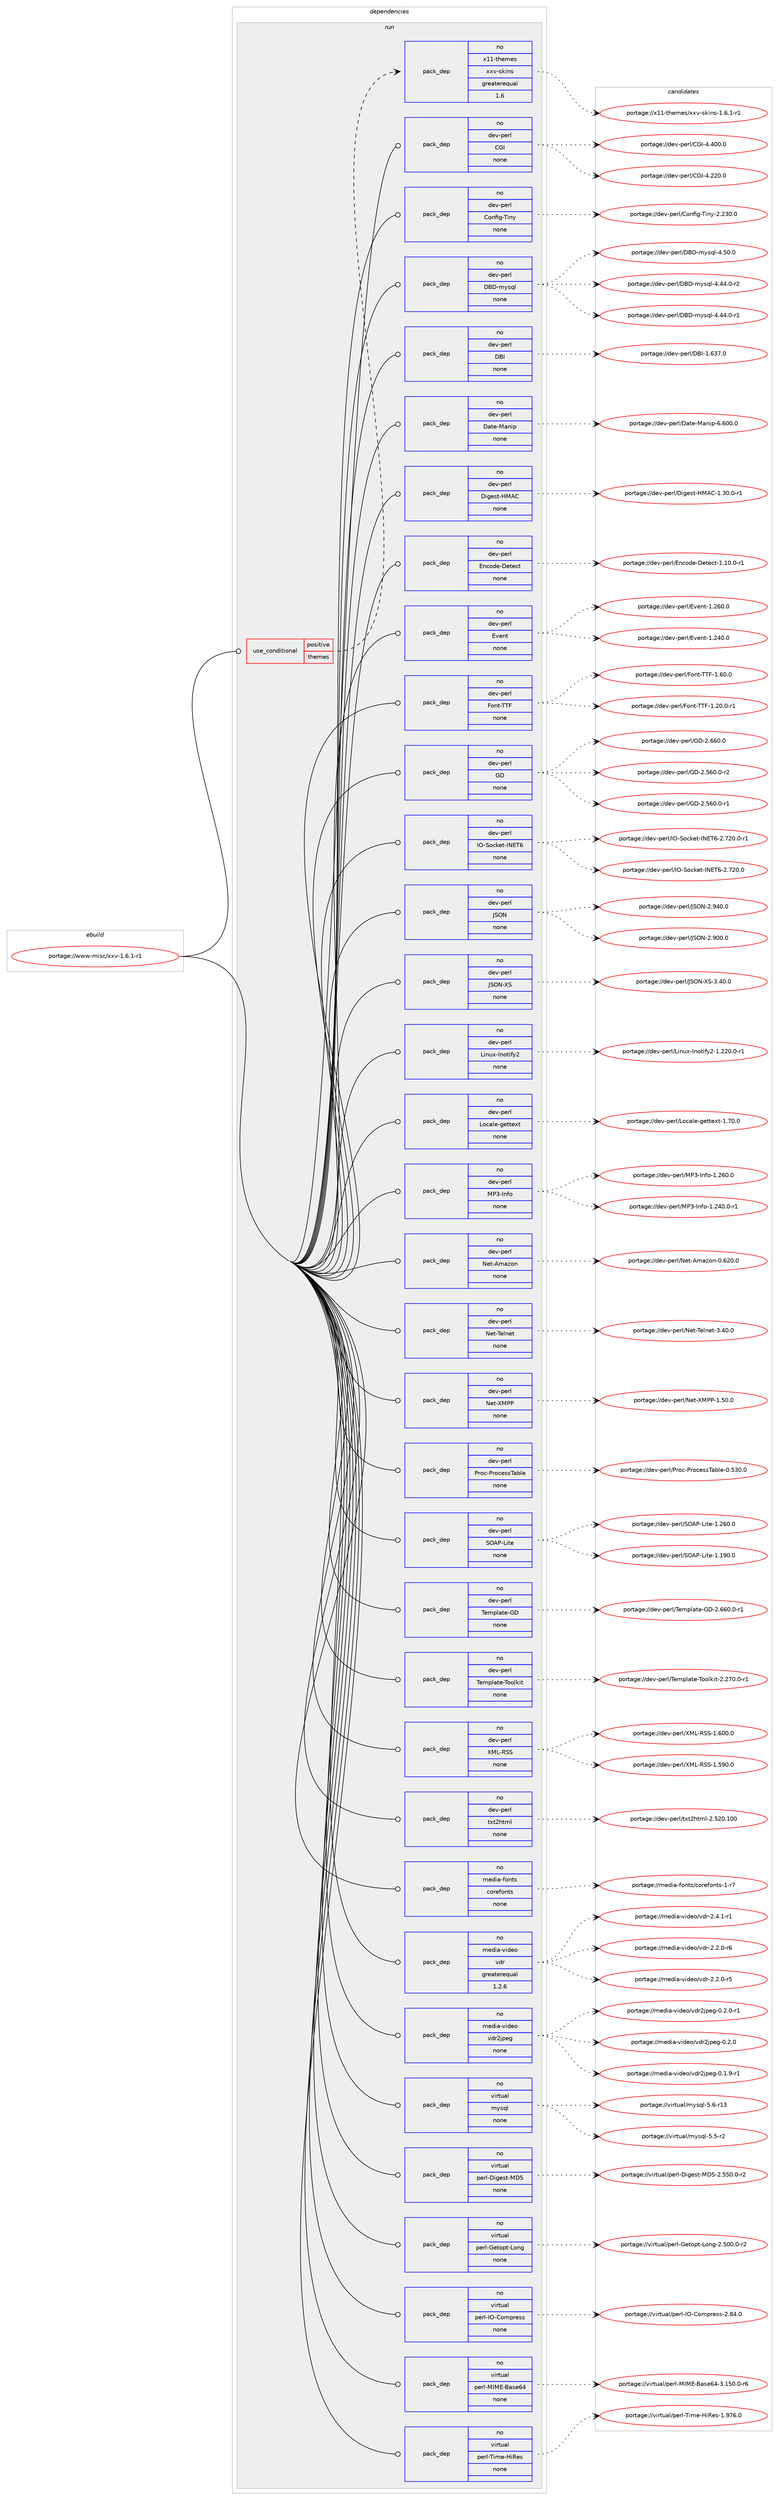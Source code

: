 digraph prolog {

# *************
# Graph options
# *************

newrank=true;
concentrate=true;
compound=true;
graph [rankdir=LR,fontname=Helvetica,fontsize=10,ranksep=1.5];#, ranksep=2.5, nodesep=0.2];
edge  [arrowhead=vee];
node  [fontname=Helvetica,fontsize=10];

# **********
# The ebuild
# **********

subgraph cluster_leftcol {
color=gray;
rank=same;
label=<<i>ebuild</i>>;
id [label="portage://www-misc/xxv-1.6.1-r1", color=red, width=4, href="../www-misc/xxv-1.6.1-r1.svg"];
}

# ****************
# The dependencies
# ****************

subgraph cluster_midcol {
color=gray;
label=<<i>dependencies</i>>;
subgraph cluster_compile {
fillcolor="#eeeeee";
style=filled;
label=<<i>compile</i>>;
}
subgraph cluster_compileandrun {
fillcolor="#eeeeee";
style=filled;
label=<<i>compile and run</i>>;
}
subgraph cluster_run {
fillcolor="#eeeeee";
style=filled;
label=<<i>run</i>>;
subgraph cond2910 {
dependency19573 [label=<<TABLE BORDER="0" CELLBORDER="1" CELLSPACING="0" CELLPADDING="4"><TR><TD ROWSPAN="3" CELLPADDING="10">use_conditional</TD></TR><TR><TD>positive</TD></TR><TR><TD>themes</TD></TR></TABLE>>, shape=none, color=red];
subgraph pack16284 {
dependency19574 [label=<<TABLE BORDER="0" CELLBORDER="1" CELLSPACING="0" CELLPADDING="4" WIDTH="220"><TR><TD ROWSPAN="6" CELLPADDING="30">pack_dep</TD></TR><TR><TD WIDTH="110">no</TD></TR><TR><TD>x11-themes</TD></TR><TR><TD>xxv-skins</TD></TR><TR><TD>greaterequal</TD></TR><TR><TD>1.6</TD></TR></TABLE>>, shape=none, color=blue];
}
dependency19573:e -> dependency19574:w [weight=20,style="dashed",arrowhead="vee"];
}
id:e -> dependency19573:w [weight=20,style="solid",arrowhead="odot"];
subgraph pack16285 {
dependency19575 [label=<<TABLE BORDER="0" CELLBORDER="1" CELLSPACING="0" CELLPADDING="4" WIDTH="220"><TR><TD ROWSPAN="6" CELLPADDING="30">pack_dep</TD></TR><TR><TD WIDTH="110">no</TD></TR><TR><TD>dev-perl</TD></TR><TR><TD>CGI</TD></TR><TR><TD>none</TD></TR><TR><TD></TD></TR></TABLE>>, shape=none, color=blue];
}
id:e -> dependency19575:w [weight=20,style="solid",arrowhead="odot"];
subgraph pack16286 {
dependency19576 [label=<<TABLE BORDER="0" CELLBORDER="1" CELLSPACING="0" CELLPADDING="4" WIDTH="220"><TR><TD ROWSPAN="6" CELLPADDING="30">pack_dep</TD></TR><TR><TD WIDTH="110">no</TD></TR><TR><TD>dev-perl</TD></TR><TR><TD>Config-Tiny</TD></TR><TR><TD>none</TD></TR><TR><TD></TD></TR></TABLE>>, shape=none, color=blue];
}
id:e -> dependency19576:w [weight=20,style="solid",arrowhead="odot"];
subgraph pack16287 {
dependency19577 [label=<<TABLE BORDER="0" CELLBORDER="1" CELLSPACING="0" CELLPADDING="4" WIDTH="220"><TR><TD ROWSPAN="6" CELLPADDING="30">pack_dep</TD></TR><TR><TD WIDTH="110">no</TD></TR><TR><TD>dev-perl</TD></TR><TR><TD>DBD-mysql</TD></TR><TR><TD>none</TD></TR><TR><TD></TD></TR></TABLE>>, shape=none, color=blue];
}
id:e -> dependency19577:w [weight=20,style="solid",arrowhead="odot"];
subgraph pack16288 {
dependency19578 [label=<<TABLE BORDER="0" CELLBORDER="1" CELLSPACING="0" CELLPADDING="4" WIDTH="220"><TR><TD ROWSPAN="6" CELLPADDING="30">pack_dep</TD></TR><TR><TD WIDTH="110">no</TD></TR><TR><TD>dev-perl</TD></TR><TR><TD>DBI</TD></TR><TR><TD>none</TD></TR><TR><TD></TD></TR></TABLE>>, shape=none, color=blue];
}
id:e -> dependency19578:w [weight=20,style="solid",arrowhead="odot"];
subgraph pack16289 {
dependency19579 [label=<<TABLE BORDER="0" CELLBORDER="1" CELLSPACING="0" CELLPADDING="4" WIDTH="220"><TR><TD ROWSPAN="6" CELLPADDING="30">pack_dep</TD></TR><TR><TD WIDTH="110">no</TD></TR><TR><TD>dev-perl</TD></TR><TR><TD>Date-Manip</TD></TR><TR><TD>none</TD></TR><TR><TD></TD></TR></TABLE>>, shape=none, color=blue];
}
id:e -> dependency19579:w [weight=20,style="solid",arrowhead="odot"];
subgraph pack16290 {
dependency19580 [label=<<TABLE BORDER="0" CELLBORDER="1" CELLSPACING="0" CELLPADDING="4" WIDTH="220"><TR><TD ROWSPAN="6" CELLPADDING="30">pack_dep</TD></TR><TR><TD WIDTH="110">no</TD></TR><TR><TD>dev-perl</TD></TR><TR><TD>Digest-HMAC</TD></TR><TR><TD>none</TD></TR><TR><TD></TD></TR></TABLE>>, shape=none, color=blue];
}
id:e -> dependency19580:w [weight=20,style="solid",arrowhead="odot"];
subgraph pack16291 {
dependency19581 [label=<<TABLE BORDER="0" CELLBORDER="1" CELLSPACING="0" CELLPADDING="4" WIDTH="220"><TR><TD ROWSPAN="6" CELLPADDING="30">pack_dep</TD></TR><TR><TD WIDTH="110">no</TD></TR><TR><TD>dev-perl</TD></TR><TR><TD>Encode-Detect</TD></TR><TR><TD>none</TD></TR><TR><TD></TD></TR></TABLE>>, shape=none, color=blue];
}
id:e -> dependency19581:w [weight=20,style="solid",arrowhead="odot"];
subgraph pack16292 {
dependency19582 [label=<<TABLE BORDER="0" CELLBORDER="1" CELLSPACING="0" CELLPADDING="4" WIDTH="220"><TR><TD ROWSPAN="6" CELLPADDING="30">pack_dep</TD></TR><TR><TD WIDTH="110">no</TD></TR><TR><TD>dev-perl</TD></TR><TR><TD>Event</TD></TR><TR><TD>none</TD></TR><TR><TD></TD></TR></TABLE>>, shape=none, color=blue];
}
id:e -> dependency19582:w [weight=20,style="solid",arrowhead="odot"];
subgraph pack16293 {
dependency19583 [label=<<TABLE BORDER="0" CELLBORDER="1" CELLSPACING="0" CELLPADDING="4" WIDTH="220"><TR><TD ROWSPAN="6" CELLPADDING="30">pack_dep</TD></TR><TR><TD WIDTH="110">no</TD></TR><TR><TD>dev-perl</TD></TR><TR><TD>Font-TTF</TD></TR><TR><TD>none</TD></TR><TR><TD></TD></TR></TABLE>>, shape=none, color=blue];
}
id:e -> dependency19583:w [weight=20,style="solid",arrowhead="odot"];
subgraph pack16294 {
dependency19584 [label=<<TABLE BORDER="0" CELLBORDER="1" CELLSPACING="0" CELLPADDING="4" WIDTH="220"><TR><TD ROWSPAN="6" CELLPADDING="30">pack_dep</TD></TR><TR><TD WIDTH="110">no</TD></TR><TR><TD>dev-perl</TD></TR><TR><TD>GD</TD></TR><TR><TD>none</TD></TR><TR><TD></TD></TR></TABLE>>, shape=none, color=blue];
}
id:e -> dependency19584:w [weight=20,style="solid",arrowhead="odot"];
subgraph pack16295 {
dependency19585 [label=<<TABLE BORDER="0" CELLBORDER="1" CELLSPACING="0" CELLPADDING="4" WIDTH="220"><TR><TD ROWSPAN="6" CELLPADDING="30">pack_dep</TD></TR><TR><TD WIDTH="110">no</TD></TR><TR><TD>dev-perl</TD></TR><TR><TD>IO-Socket-INET6</TD></TR><TR><TD>none</TD></TR><TR><TD></TD></TR></TABLE>>, shape=none, color=blue];
}
id:e -> dependency19585:w [weight=20,style="solid",arrowhead="odot"];
subgraph pack16296 {
dependency19586 [label=<<TABLE BORDER="0" CELLBORDER="1" CELLSPACING="0" CELLPADDING="4" WIDTH="220"><TR><TD ROWSPAN="6" CELLPADDING="30">pack_dep</TD></TR><TR><TD WIDTH="110">no</TD></TR><TR><TD>dev-perl</TD></TR><TR><TD>JSON</TD></TR><TR><TD>none</TD></TR><TR><TD></TD></TR></TABLE>>, shape=none, color=blue];
}
id:e -> dependency19586:w [weight=20,style="solid",arrowhead="odot"];
subgraph pack16297 {
dependency19587 [label=<<TABLE BORDER="0" CELLBORDER="1" CELLSPACING="0" CELLPADDING="4" WIDTH="220"><TR><TD ROWSPAN="6" CELLPADDING="30">pack_dep</TD></TR><TR><TD WIDTH="110">no</TD></TR><TR><TD>dev-perl</TD></TR><TR><TD>JSON-XS</TD></TR><TR><TD>none</TD></TR><TR><TD></TD></TR></TABLE>>, shape=none, color=blue];
}
id:e -> dependency19587:w [weight=20,style="solid",arrowhead="odot"];
subgraph pack16298 {
dependency19588 [label=<<TABLE BORDER="0" CELLBORDER="1" CELLSPACING="0" CELLPADDING="4" WIDTH="220"><TR><TD ROWSPAN="6" CELLPADDING="30">pack_dep</TD></TR><TR><TD WIDTH="110">no</TD></TR><TR><TD>dev-perl</TD></TR><TR><TD>Linux-Inotify2</TD></TR><TR><TD>none</TD></TR><TR><TD></TD></TR></TABLE>>, shape=none, color=blue];
}
id:e -> dependency19588:w [weight=20,style="solid",arrowhead="odot"];
subgraph pack16299 {
dependency19589 [label=<<TABLE BORDER="0" CELLBORDER="1" CELLSPACING="0" CELLPADDING="4" WIDTH="220"><TR><TD ROWSPAN="6" CELLPADDING="30">pack_dep</TD></TR><TR><TD WIDTH="110">no</TD></TR><TR><TD>dev-perl</TD></TR><TR><TD>Locale-gettext</TD></TR><TR><TD>none</TD></TR><TR><TD></TD></TR></TABLE>>, shape=none, color=blue];
}
id:e -> dependency19589:w [weight=20,style="solid",arrowhead="odot"];
subgraph pack16300 {
dependency19590 [label=<<TABLE BORDER="0" CELLBORDER="1" CELLSPACING="0" CELLPADDING="4" WIDTH="220"><TR><TD ROWSPAN="6" CELLPADDING="30">pack_dep</TD></TR><TR><TD WIDTH="110">no</TD></TR><TR><TD>dev-perl</TD></TR><TR><TD>MP3-Info</TD></TR><TR><TD>none</TD></TR><TR><TD></TD></TR></TABLE>>, shape=none, color=blue];
}
id:e -> dependency19590:w [weight=20,style="solid",arrowhead="odot"];
subgraph pack16301 {
dependency19591 [label=<<TABLE BORDER="0" CELLBORDER="1" CELLSPACING="0" CELLPADDING="4" WIDTH="220"><TR><TD ROWSPAN="6" CELLPADDING="30">pack_dep</TD></TR><TR><TD WIDTH="110">no</TD></TR><TR><TD>dev-perl</TD></TR><TR><TD>Net-Amazon</TD></TR><TR><TD>none</TD></TR><TR><TD></TD></TR></TABLE>>, shape=none, color=blue];
}
id:e -> dependency19591:w [weight=20,style="solid",arrowhead="odot"];
subgraph pack16302 {
dependency19592 [label=<<TABLE BORDER="0" CELLBORDER="1" CELLSPACING="0" CELLPADDING="4" WIDTH="220"><TR><TD ROWSPAN="6" CELLPADDING="30">pack_dep</TD></TR><TR><TD WIDTH="110">no</TD></TR><TR><TD>dev-perl</TD></TR><TR><TD>Net-Telnet</TD></TR><TR><TD>none</TD></TR><TR><TD></TD></TR></TABLE>>, shape=none, color=blue];
}
id:e -> dependency19592:w [weight=20,style="solid",arrowhead="odot"];
subgraph pack16303 {
dependency19593 [label=<<TABLE BORDER="0" CELLBORDER="1" CELLSPACING="0" CELLPADDING="4" WIDTH="220"><TR><TD ROWSPAN="6" CELLPADDING="30">pack_dep</TD></TR><TR><TD WIDTH="110">no</TD></TR><TR><TD>dev-perl</TD></TR><TR><TD>Net-XMPP</TD></TR><TR><TD>none</TD></TR><TR><TD></TD></TR></TABLE>>, shape=none, color=blue];
}
id:e -> dependency19593:w [weight=20,style="solid",arrowhead="odot"];
subgraph pack16304 {
dependency19594 [label=<<TABLE BORDER="0" CELLBORDER="1" CELLSPACING="0" CELLPADDING="4" WIDTH="220"><TR><TD ROWSPAN="6" CELLPADDING="30">pack_dep</TD></TR><TR><TD WIDTH="110">no</TD></TR><TR><TD>dev-perl</TD></TR><TR><TD>Proc-ProcessTable</TD></TR><TR><TD>none</TD></TR><TR><TD></TD></TR></TABLE>>, shape=none, color=blue];
}
id:e -> dependency19594:w [weight=20,style="solid",arrowhead="odot"];
subgraph pack16305 {
dependency19595 [label=<<TABLE BORDER="0" CELLBORDER="1" CELLSPACING="0" CELLPADDING="4" WIDTH="220"><TR><TD ROWSPAN="6" CELLPADDING="30">pack_dep</TD></TR><TR><TD WIDTH="110">no</TD></TR><TR><TD>dev-perl</TD></TR><TR><TD>SOAP-Lite</TD></TR><TR><TD>none</TD></TR><TR><TD></TD></TR></TABLE>>, shape=none, color=blue];
}
id:e -> dependency19595:w [weight=20,style="solid",arrowhead="odot"];
subgraph pack16306 {
dependency19596 [label=<<TABLE BORDER="0" CELLBORDER="1" CELLSPACING="0" CELLPADDING="4" WIDTH="220"><TR><TD ROWSPAN="6" CELLPADDING="30">pack_dep</TD></TR><TR><TD WIDTH="110">no</TD></TR><TR><TD>dev-perl</TD></TR><TR><TD>Template-GD</TD></TR><TR><TD>none</TD></TR><TR><TD></TD></TR></TABLE>>, shape=none, color=blue];
}
id:e -> dependency19596:w [weight=20,style="solid",arrowhead="odot"];
subgraph pack16307 {
dependency19597 [label=<<TABLE BORDER="0" CELLBORDER="1" CELLSPACING="0" CELLPADDING="4" WIDTH="220"><TR><TD ROWSPAN="6" CELLPADDING="30">pack_dep</TD></TR><TR><TD WIDTH="110">no</TD></TR><TR><TD>dev-perl</TD></TR><TR><TD>Template-Toolkit</TD></TR><TR><TD>none</TD></TR><TR><TD></TD></TR></TABLE>>, shape=none, color=blue];
}
id:e -> dependency19597:w [weight=20,style="solid",arrowhead="odot"];
subgraph pack16308 {
dependency19598 [label=<<TABLE BORDER="0" CELLBORDER="1" CELLSPACING="0" CELLPADDING="4" WIDTH="220"><TR><TD ROWSPAN="6" CELLPADDING="30">pack_dep</TD></TR><TR><TD WIDTH="110">no</TD></TR><TR><TD>dev-perl</TD></TR><TR><TD>XML-RSS</TD></TR><TR><TD>none</TD></TR><TR><TD></TD></TR></TABLE>>, shape=none, color=blue];
}
id:e -> dependency19598:w [weight=20,style="solid",arrowhead="odot"];
subgraph pack16309 {
dependency19599 [label=<<TABLE BORDER="0" CELLBORDER="1" CELLSPACING="0" CELLPADDING="4" WIDTH="220"><TR><TD ROWSPAN="6" CELLPADDING="30">pack_dep</TD></TR><TR><TD WIDTH="110">no</TD></TR><TR><TD>dev-perl</TD></TR><TR><TD>txt2html</TD></TR><TR><TD>none</TD></TR><TR><TD></TD></TR></TABLE>>, shape=none, color=blue];
}
id:e -> dependency19599:w [weight=20,style="solid",arrowhead="odot"];
subgraph pack16310 {
dependency19600 [label=<<TABLE BORDER="0" CELLBORDER="1" CELLSPACING="0" CELLPADDING="4" WIDTH="220"><TR><TD ROWSPAN="6" CELLPADDING="30">pack_dep</TD></TR><TR><TD WIDTH="110">no</TD></TR><TR><TD>media-fonts</TD></TR><TR><TD>corefonts</TD></TR><TR><TD>none</TD></TR><TR><TD></TD></TR></TABLE>>, shape=none, color=blue];
}
id:e -> dependency19600:w [weight=20,style="solid",arrowhead="odot"];
subgraph pack16311 {
dependency19601 [label=<<TABLE BORDER="0" CELLBORDER="1" CELLSPACING="0" CELLPADDING="4" WIDTH="220"><TR><TD ROWSPAN="6" CELLPADDING="30">pack_dep</TD></TR><TR><TD WIDTH="110">no</TD></TR><TR><TD>media-video</TD></TR><TR><TD>vdr</TD></TR><TR><TD>greaterequal</TD></TR><TR><TD>1.2.6</TD></TR></TABLE>>, shape=none, color=blue];
}
id:e -> dependency19601:w [weight=20,style="solid",arrowhead="odot"];
subgraph pack16312 {
dependency19602 [label=<<TABLE BORDER="0" CELLBORDER="1" CELLSPACING="0" CELLPADDING="4" WIDTH="220"><TR><TD ROWSPAN="6" CELLPADDING="30">pack_dep</TD></TR><TR><TD WIDTH="110">no</TD></TR><TR><TD>media-video</TD></TR><TR><TD>vdr2jpeg</TD></TR><TR><TD>none</TD></TR><TR><TD></TD></TR></TABLE>>, shape=none, color=blue];
}
id:e -> dependency19602:w [weight=20,style="solid",arrowhead="odot"];
subgraph pack16313 {
dependency19603 [label=<<TABLE BORDER="0" CELLBORDER="1" CELLSPACING="0" CELLPADDING="4" WIDTH="220"><TR><TD ROWSPAN="6" CELLPADDING="30">pack_dep</TD></TR><TR><TD WIDTH="110">no</TD></TR><TR><TD>virtual</TD></TR><TR><TD>mysql</TD></TR><TR><TD>none</TD></TR><TR><TD></TD></TR></TABLE>>, shape=none, color=blue];
}
id:e -> dependency19603:w [weight=20,style="solid",arrowhead="odot"];
subgraph pack16314 {
dependency19604 [label=<<TABLE BORDER="0" CELLBORDER="1" CELLSPACING="0" CELLPADDING="4" WIDTH="220"><TR><TD ROWSPAN="6" CELLPADDING="30">pack_dep</TD></TR><TR><TD WIDTH="110">no</TD></TR><TR><TD>virtual</TD></TR><TR><TD>perl-Digest-MD5</TD></TR><TR><TD>none</TD></TR><TR><TD></TD></TR></TABLE>>, shape=none, color=blue];
}
id:e -> dependency19604:w [weight=20,style="solid",arrowhead="odot"];
subgraph pack16315 {
dependency19605 [label=<<TABLE BORDER="0" CELLBORDER="1" CELLSPACING="0" CELLPADDING="4" WIDTH="220"><TR><TD ROWSPAN="6" CELLPADDING="30">pack_dep</TD></TR><TR><TD WIDTH="110">no</TD></TR><TR><TD>virtual</TD></TR><TR><TD>perl-Getopt-Long</TD></TR><TR><TD>none</TD></TR><TR><TD></TD></TR></TABLE>>, shape=none, color=blue];
}
id:e -> dependency19605:w [weight=20,style="solid",arrowhead="odot"];
subgraph pack16316 {
dependency19606 [label=<<TABLE BORDER="0" CELLBORDER="1" CELLSPACING="0" CELLPADDING="4" WIDTH="220"><TR><TD ROWSPAN="6" CELLPADDING="30">pack_dep</TD></TR><TR><TD WIDTH="110">no</TD></TR><TR><TD>virtual</TD></TR><TR><TD>perl-IO-Compress</TD></TR><TR><TD>none</TD></TR><TR><TD></TD></TR></TABLE>>, shape=none, color=blue];
}
id:e -> dependency19606:w [weight=20,style="solid",arrowhead="odot"];
subgraph pack16317 {
dependency19607 [label=<<TABLE BORDER="0" CELLBORDER="1" CELLSPACING="0" CELLPADDING="4" WIDTH="220"><TR><TD ROWSPAN="6" CELLPADDING="30">pack_dep</TD></TR><TR><TD WIDTH="110">no</TD></TR><TR><TD>virtual</TD></TR><TR><TD>perl-MIME-Base64</TD></TR><TR><TD>none</TD></TR><TR><TD></TD></TR></TABLE>>, shape=none, color=blue];
}
id:e -> dependency19607:w [weight=20,style="solid",arrowhead="odot"];
subgraph pack16318 {
dependency19608 [label=<<TABLE BORDER="0" CELLBORDER="1" CELLSPACING="0" CELLPADDING="4" WIDTH="220"><TR><TD ROWSPAN="6" CELLPADDING="30">pack_dep</TD></TR><TR><TD WIDTH="110">no</TD></TR><TR><TD>virtual</TD></TR><TR><TD>perl-Time-HiRes</TD></TR><TR><TD>none</TD></TR><TR><TD></TD></TR></TABLE>>, shape=none, color=blue];
}
id:e -> dependency19608:w [weight=20,style="solid",arrowhead="odot"];
}
}

# **************
# The candidates
# **************

subgraph cluster_choices {
rank=same;
color=gray;
label=<<i>candidates</i>>;

subgraph choice16284 {
color=black;
nodesep=1;
choice12049494511610410110910111547120120118451151071051101154549465446494511449 [label="portage://x11-themes/xxv-skins-1.6.1-r1", color=red, width=4,href="../x11-themes/xxv-skins-1.6.1-r1.svg"];
dependency19574:e -> choice12049494511610410110910111547120120118451151071051101154549465446494511449:w [style=dotted,weight="100"];
}
subgraph choice16285 {
color=black;
nodesep=1;
choice10010111845112101114108476771734552465248484648 [label="portage://dev-perl/CGI-4.400.0", color=red, width=4,href="../dev-perl/CGI-4.400.0.svg"];
choice10010111845112101114108476771734552465050484648 [label="portage://dev-perl/CGI-4.220.0", color=red, width=4,href="../dev-perl/CGI-4.220.0.svg"];
dependency19575:e -> choice10010111845112101114108476771734552465248484648:w [style=dotted,weight="100"];
dependency19575:e -> choice10010111845112101114108476771734552465050484648:w [style=dotted,weight="100"];
}
subgraph choice16286 {
color=black;
nodesep=1;
choice10010111845112101114108476711111010210510345841051101214550465051484648 [label="portage://dev-perl/Config-Tiny-2.230.0", color=red, width=4,href="../dev-perl/Config-Tiny-2.230.0.svg"];
dependency19576:e -> choice10010111845112101114108476711111010210510345841051101214550465051484648:w [style=dotted,weight="100"];
}
subgraph choice16287 {
color=black;
nodesep=1;
choice10010111845112101114108476866684510912111511310845524653484648 [label="portage://dev-perl/DBD-mysql-4.50.0", color=red, width=4,href="../dev-perl/DBD-mysql-4.50.0.svg"];
choice100101118451121011141084768666845109121115113108455246525246484511450 [label="portage://dev-perl/DBD-mysql-4.44.0-r2", color=red, width=4,href="../dev-perl/DBD-mysql-4.44.0-r2.svg"];
choice100101118451121011141084768666845109121115113108455246525246484511449 [label="portage://dev-perl/DBD-mysql-4.44.0-r1", color=red, width=4,href="../dev-perl/DBD-mysql-4.44.0-r1.svg"];
dependency19577:e -> choice10010111845112101114108476866684510912111511310845524653484648:w [style=dotted,weight="100"];
dependency19577:e -> choice100101118451121011141084768666845109121115113108455246525246484511450:w [style=dotted,weight="100"];
dependency19577:e -> choice100101118451121011141084768666845109121115113108455246525246484511449:w [style=dotted,weight="100"];
}
subgraph choice16288 {
color=black;
nodesep=1;
choice10010111845112101114108476866734549465451554648 [label="portage://dev-perl/DBI-1.637.0", color=red, width=4,href="../dev-perl/DBI-1.637.0.svg"];
dependency19578:e -> choice10010111845112101114108476866734549465451554648:w [style=dotted,weight="100"];
}
subgraph choice16289 {
color=black;
nodesep=1;
choice100101118451121011141084768971161014577971101051124554465448484648 [label="portage://dev-perl/Date-Manip-6.600.0", color=red, width=4,href="../dev-perl/Date-Manip-6.600.0.svg"];
dependency19579:e -> choice100101118451121011141084768971161014577971101051124554465448484648:w [style=dotted,weight="100"];
}
subgraph choice16290 {
color=black;
nodesep=1;
choice1001011184511210111410847681051031011151164572776567454946514846484511449 [label="portage://dev-perl/Digest-HMAC-1.30.0-r1", color=red, width=4,href="../dev-perl/Digest-HMAC-1.30.0-r1.svg"];
dependency19580:e -> choice1001011184511210111410847681051031011151164572776567454946514846484511449:w [style=dotted,weight="100"];
}
subgraph choice16291 {
color=black;
nodesep=1;
choice10010111845112101114108476911099111100101456810111610199116454946494846484511449 [label="portage://dev-perl/Encode-Detect-1.10.0-r1", color=red, width=4,href="../dev-perl/Encode-Detect-1.10.0-r1.svg"];
dependency19581:e -> choice10010111845112101114108476911099111100101456810111610199116454946494846484511449:w [style=dotted,weight="100"];
}
subgraph choice16292 {
color=black;
nodesep=1;
choice1001011184511210111410847691181011101164549465054484648 [label="portage://dev-perl/Event-1.260.0", color=red, width=4,href="../dev-perl/Event-1.260.0.svg"];
choice1001011184511210111410847691181011101164549465052484648 [label="portage://dev-perl/Event-1.240.0", color=red, width=4,href="../dev-perl/Event-1.240.0.svg"];
dependency19582:e -> choice1001011184511210111410847691181011101164549465054484648:w [style=dotted,weight="100"];
dependency19582:e -> choice1001011184511210111410847691181011101164549465052484648:w [style=dotted,weight="100"];
}
subgraph choice16293 {
color=black;
nodesep=1;
choice1001011184511210111410847701111101164584847045494654484648 [label="portage://dev-perl/Font-TTF-1.60.0", color=red, width=4,href="../dev-perl/Font-TTF-1.60.0.svg"];
choice10010111845112101114108477011111011645848470454946504846484511449 [label="portage://dev-perl/Font-TTF-1.20.0-r1", color=red, width=4,href="../dev-perl/Font-TTF-1.20.0-r1.svg"];
dependency19583:e -> choice1001011184511210111410847701111101164584847045494654484648:w [style=dotted,weight="100"];
dependency19583:e -> choice10010111845112101114108477011111011645848470454946504846484511449:w [style=dotted,weight="100"];
}
subgraph choice16294 {
color=black;
nodesep=1;
choice100101118451121011141084771684550465454484648 [label="portage://dev-perl/GD-2.660.0", color=red, width=4,href="../dev-perl/GD-2.660.0.svg"];
choice1001011184511210111410847716845504653544846484511450 [label="portage://dev-perl/GD-2.560.0-r2", color=red, width=4,href="../dev-perl/GD-2.560.0-r2.svg"];
choice1001011184511210111410847716845504653544846484511449 [label="portage://dev-perl/GD-2.560.0-r1", color=red, width=4,href="../dev-perl/GD-2.560.0-r1.svg"];
dependency19584:e -> choice100101118451121011141084771684550465454484648:w [style=dotted,weight="100"];
dependency19584:e -> choice1001011184511210111410847716845504653544846484511450:w [style=dotted,weight="100"];
dependency19584:e -> choice1001011184511210111410847716845504653544846484511449:w [style=dotted,weight="100"];
}
subgraph choice16295 {
color=black;
nodesep=1;
choice1001011184511210111410847737945831119910710111645737869845445504655504846484511449 [label="portage://dev-perl/IO-Socket-INET6-2.720.0-r1", color=red, width=4,href="../dev-perl/IO-Socket-INET6-2.720.0-r1.svg"];
choice100101118451121011141084773794583111991071011164573786984544550465550484648 [label="portage://dev-perl/IO-Socket-INET6-2.720.0", color=red, width=4,href="../dev-perl/IO-Socket-INET6-2.720.0.svg"];
dependency19585:e -> choice1001011184511210111410847737945831119910710111645737869845445504655504846484511449:w [style=dotted,weight="100"];
dependency19585:e -> choice100101118451121011141084773794583111991071011164573786984544550465550484648:w [style=dotted,weight="100"];
}
subgraph choice16296 {
color=black;
nodesep=1;
choice1001011184511210111410847748379784550465752484648 [label="portage://dev-perl/JSON-2.940.0", color=red, width=4,href="../dev-perl/JSON-2.940.0.svg"];
choice1001011184511210111410847748379784550465748484648 [label="portage://dev-perl/JSON-2.900.0", color=red, width=4,href="../dev-perl/JSON-2.900.0.svg"];
dependency19586:e -> choice1001011184511210111410847748379784550465752484648:w [style=dotted,weight="100"];
dependency19586:e -> choice1001011184511210111410847748379784550465748484648:w [style=dotted,weight="100"];
}
subgraph choice16297 {
color=black;
nodesep=1;
choice10010111845112101114108477483797845888345514652484648 [label="portage://dev-perl/JSON-XS-3.40.0", color=red, width=4,href="../dev-perl/JSON-XS-3.40.0.svg"];
dependency19587:e -> choice10010111845112101114108477483797845888345514652484648:w [style=dotted,weight="100"];
}
subgraph choice16298 {
color=black;
nodesep=1;
choice10010111845112101114108477610511011712045731101111161051021215045494650504846484511449 [label="portage://dev-perl/Linux-Inotify2-1.220.0-r1", color=red, width=4,href="../dev-perl/Linux-Inotify2-1.220.0-r1.svg"];
dependency19588:e -> choice10010111845112101114108477610511011712045731101111161051021215045494650504846484511449:w [style=dotted,weight="100"];
}
subgraph choice16299 {
color=black;
nodesep=1;
choice10010111845112101114108477611199971081014510310111611610112011645494655484648 [label="portage://dev-perl/Locale-gettext-1.70.0", color=red, width=4,href="../dev-perl/Locale-gettext-1.70.0.svg"];
dependency19589:e -> choice10010111845112101114108477611199971081014510310111611610112011645494655484648:w [style=dotted,weight="100"];
}
subgraph choice16300 {
color=black;
nodesep=1;
choice100101118451121011141084777805145731101021114549465054484648 [label="portage://dev-perl/MP3-Info-1.260.0", color=red, width=4,href="../dev-perl/MP3-Info-1.260.0.svg"];
choice1001011184511210111410847778051457311010211145494650524846484511449 [label="portage://dev-perl/MP3-Info-1.240.0-r1", color=red, width=4,href="../dev-perl/MP3-Info-1.240.0-r1.svg"];
dependency19590:e -> choice100101118451121011141084777805145731101021114549465054484648:w [style=dotted,weight="100"];
dependency19590:e -> choice1001011184511210111410847778051457311010211145494650524846484511449:w [style=dotted,weight="100"];
}
subgraph choice16301 {
color=black;
nodesep=1;
choice1001011184511210111410847781011164565109971221111104548465450484648 [label="portage://dev-perl/Net-Amazon-0.620.0", color=red, width=4,href="../dev-perl/Net-Amazon-0.620.0.svg"];
dependency19591:e -> choice1001011184511210111410847781011164565109971221111104548465450484648:w [style=dotted,weight="100"];
}
subgraph choice16302 {
color=black;
nodesep=1;
choice100101118451121011141084778101116458410110811010111645514652484648 [label="portage://dev-perl/Net-Telnet-3.40.0", color=red, width=4,href="../dev-perl/Net-Telnet-3.40.0.svg"];
dependency19592:e -> choice100101118451121011141084778101116458410110811010111645514652484648:w [style=dotted,weight="100"];
}
subgraph choice16303 {
color=black;
nodesep=1;
choice100101118451121011141084778101116458877808045494653484648 [label="portage://dev-perl/Net-XMPP-1.50.0", color=red, width=4,href="../dev-perl/Net-XMPP-1.50.0.svg"];
dependency19593:e -> choice100101118451121011141084778101116458877808045494653484648:w [style=dotted,weight="100"];
}
subgraph choice16304 {
color=black;
nodesep=1;
choice100101118451121011141084780114111994580114111991011151158497981081014548465351484648 [label="portage://dev-perl/Proc-ProcessTable-0.530.0", color=red, width=4,href="../dev-perl/Proc-ProcessTable-0.530.0.svg"];
dependency19594:e -> choice100101118451121011141084780114111994580114111991011151158497981081014548465351484648:w [style=dotted,weight="100"];
}
subgraph choice16305 {
color=black;
nodesep=1;
choice10010111845112101114108478379658045761051161014549465054484648 [label="portage://dev-perl/SOAP-Lite-1.260.0", color=red, width=4,href="../dev-perl/SOAP-Lite-1.260.0.svg"];
choice10010111845112101114108478379658045761051161014549464957484648 [label="portage://dev-perl/SOAP-Lite-1.190.0", color=red, width=4,href="../dev-perl/SOAP-Lite-1.190.0.svg"];
dependency19595:e -> choice10010111845112101114108478379658045761051161014549465054484648:w [style=dotted,weight="100"];
dependency19595:e -> choice10010111845112101114108478379658045761051161014549464957484648:w [style=dotted,weight="100"];
}
subgraph choice16306 {
color=black;
nodesep=1;
choice1001011184511210111410847841011091121089711610145716845504654544846484511449 [label="portage://dev-perl/Template-GD-2.660.0-r1", color=red, width=4,href="../dev-perl/Template-GD-2.660.0-r1.svg"];
dependency19596:e -> choice1001011184511210111410847841011091121089711610145716845504654544846484511449:w [style=dotted,weight="100"];
}
subgraph choice16307 {
color=black;
nodesep=1;
choice10010111845112101114108478410110911210897116101458411111110810710511645504650554846484511449 [label="portage://dev-perl/Template-Toolkit-2.270.0-r1", color=red, width=4,href="../dev-perl/Template-Toolkit-2.270.0-r1.svg"];
dependency19597:e -> choice10010111845112101114108478410110911210897116101458411111110810710511645504650554846484511449:w [style=dotted,weight="100"];
}
subgraph choice16308 {
color=black;
nodesep=1;
choice1001011184511210111410847887776458283834549465448484648 [label="portage://dev-perl/XML-RSS-1.600.0", color=red, width=4,href="../dev-perl/XML-RSS-1.600.0.svg"];
choice1001011184511210111410847887776458283834549465357484648 [label="portage://dev-perl/XML-RSS-1.590.0", color=red, width=4,href="../dev-perl/XML-RSS-1.590.0.svg"];
dependency19598:e -> choice1001011184511210111410847887776458283834549465448484648:w [style=dotted,weight="100"];
dependency19598:e -> choice1001011184511210111410847887776458283834549465357484648:w [style=dotted,weight="100"];
}
subgraph choice16309 {
color=black;
nodesep=1;
choice10010111845112101114108471161201165010411610910845504653504846494848 [label="portage://dev-perl/txt2html-2.520.100", color=red, width=4,href="../dev-perl/txt2html-2.520.100.svg"];
dependency19599:e -> choice10010111845112101114108471161201165010411610910845504653504846494848:w [style=dotted,weight="100"];
}
subgraph choice16310 {
color=black;
nodesep=1;
choice1091011001059745102111110116115479911111410110211111011611545494511455 [label="portage://media-fonts/corefonts-1-r7", color=red, width=4,href="../media-fonts/corefonts-1-r7.svg"];
dependency19600:e -> choice1091011001059745102111110116115479911111410110211111011611545494511455:w [style=dotted,weight="100"];
}
subgraph choice16311 {
color=black;
nodesep=1;
choice1091011001059745118105100101111471181001144550465246494511449 [label="portage://media-video/vdr-2.4.1-r1", color=red, width=4,href="../media-video/vdr-2.4.1-r1.svg"];
choice1091011001059745118105100101111471181001144550465046484511454 [label="portage://media-video/vdr-2.2.0-r6", color=red, width=4,href="../media-video/vdr-2.2.0-r6.svg"];
choice1091011001059745118105100101111471181001144550465046484511453 [label="portage://media-video/vdr-2.2.0-r5", color=red, width=4,href="../media-video/vdr-2.2.0-r5.svg"];
dependency19601:e -> choice1091011001059745118105100101111471181001144550465246494511449:w [style=dotted,weight="100"];
dependency19601:e -> choice1091011001059745118105100101111471181001144550465046484511454:w [style=dotted,weight="100"];
dependency19601:e -> choice1091011001059745118105100101111471181001144550465046484511453:w [style=dotted,weight="100"];
}
subgraph choice16312 {
color=black;
nodesep=1;
choice109101100105974511810510010111147118100114501061121011034548465046484511449 [label="portage://media-video/vdr2jpeg-0.2.0-r1", color=red, width=4,href="../media-video/vdr2jpeg-0.2.0-r1.svg"];
choice10910110010597451181051001011114711810011450106112101103454846504648 [label="portage://media-video/vdr2jpeg-0.2.0", color=red, width=4,href="../media-video/vdr2jpeg-0.2.0.svg"];
choice109101100105974511810510010111147118100114501061121011034548464946574511449 [label="portage://media-video/vdr2jpeg-0.1.9-r1", color=red, width=4,href="../media-video/vdr2jpeg-0.1.9-r1.svg"];
dependency19602:e -> choice109101100105974511810510010111147118100114501061121011034548465046484511449:w [style=dotted,weight="100"];
dependency19602:e -> choice10910110010597451181051001011114711810011450106112101103454846504648:w [style=dotted,weight="100"];
dependency19602:e -> choice109101100105974511810510010111147118100114501061121011034548464946574511449:w [style=dotted,weight="100"];
}
subgraph choice16313 {
color=black;
nodesep=1;
choice118105114116117971084710912111511310845534654451144951 [label="portage://virtual/mysql-5.6-r13", color=red, width=4,href="../virtual/mysql-5.6-r13.svg"];
choice1181051141161179710847109121115113108455346534511450 [label="portage://virtual/mysql-5.5-r2", color=red, width=4,href="../virtual/mysql-5.5-r2.svg"];
dependency19603:e -> choice118105114116117971084710912111511310845534654451144951:w [style=dotted,weight="100"];
dependency19603:e -> choice1181051141161179710847109121115113108455346534511450:w [style=dotted,weight="100"];
}
subgraph choice16314 {
color=black;
nodesep=1;
choice118105114116117971084711210111410845681051031011151164577685345504653534846484511450 [label="portage://virtual/perl-Digest-MD5-2.550.0-r2", color=red, width=4,href="../virtual/perl-Digest-MD5-2.550.0-r2.svg"];
dependency19604:e -> choice118105114116117971084711210111410845681051031011151164577685345504653534846484511450:w [style=dotted,weight="100"];
}
subgraph choice16315 {
color=black;
nodesep=1;
choice11810511411611797108471121011141084571101116111112116457611111010345504653484846484511450 [label="portage://virtual/perl-Getopt-Long-2.500.0-r2", color=red, width=4,href="../virtual/perl-Getopt-Long-2.500.0-r2.svg"];
dependency19605:e -> choice11810511411611797108471121011141084571101116111112116457611111010345504653484846484511450:w [style=dotted,weight="100"];
}
subgraph choice16316 {
color=black;
nodesep=1;
choice1181051141161179710847112101114108457379456711110911211410111511545504656524648 [label="portage://virtual/perl-IO-Compress-2.84.0", color=red, width=4,href="../virtual/perl-IO-Compress-2.84.0.svg"];
dependency19606:e -> choice1181051141161179710847112101114108457379456711110911211410111511545504656524648:w [style=dotted,weight="100"];
}
subgraph choice16317 {
color=black;
nodesep=1;
choice11810511411611797108471121011141084577737769456697115101545245514649534846484511454 [label="portage://virtual/perl-MIME-Base64-3.150.0-r6", color=red, width=4,href="../virtual/perl-MIME-Base64-3.150.0-r6.svg"];
dependency19607:e -> choice11810511411611797108471121011141084577737769456697115101545245514649534846484511454:w [style=dotted,weight="100"];
}
subgraph choice16318 {
color=black;
nodesep=1;
choice118105114116117971084711210111410845841051091014572105821011154549465755544648 [label="portage://virtual/perl-Time-HiRes-1.976.0", color=red, width=4,href="../virtual/perl-Time-HiRes-1.976.0.svg"];
dependency19608:e -> choice118105114116117971084711210111410845841051091014572105821011154549465755544648:w [style=dotted,weight="100"];
}
}

}
